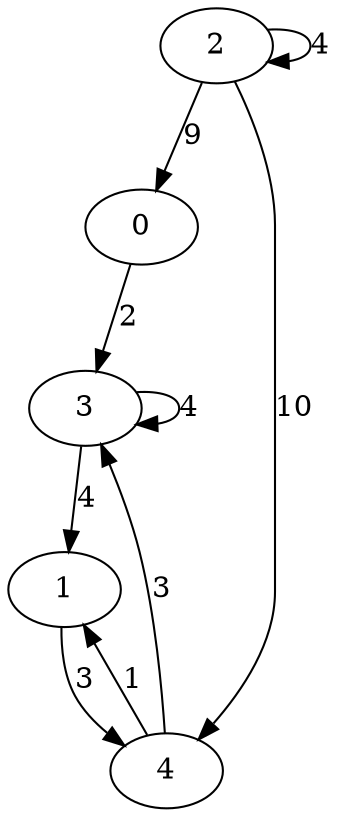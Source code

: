 digraph LAB_08 {
0 -> 3 [label="2"];
1 -> 4 [label="3"];
2 -> 0 [label="9"];
2 -> 2 [label="4"];
2 -> 4 [label="10"];
3 -> 1 [label="4"];
3 -> 3 [label="4"];
4 -> 1 [label="1"];
4 -> 3 [label="3"];
}
